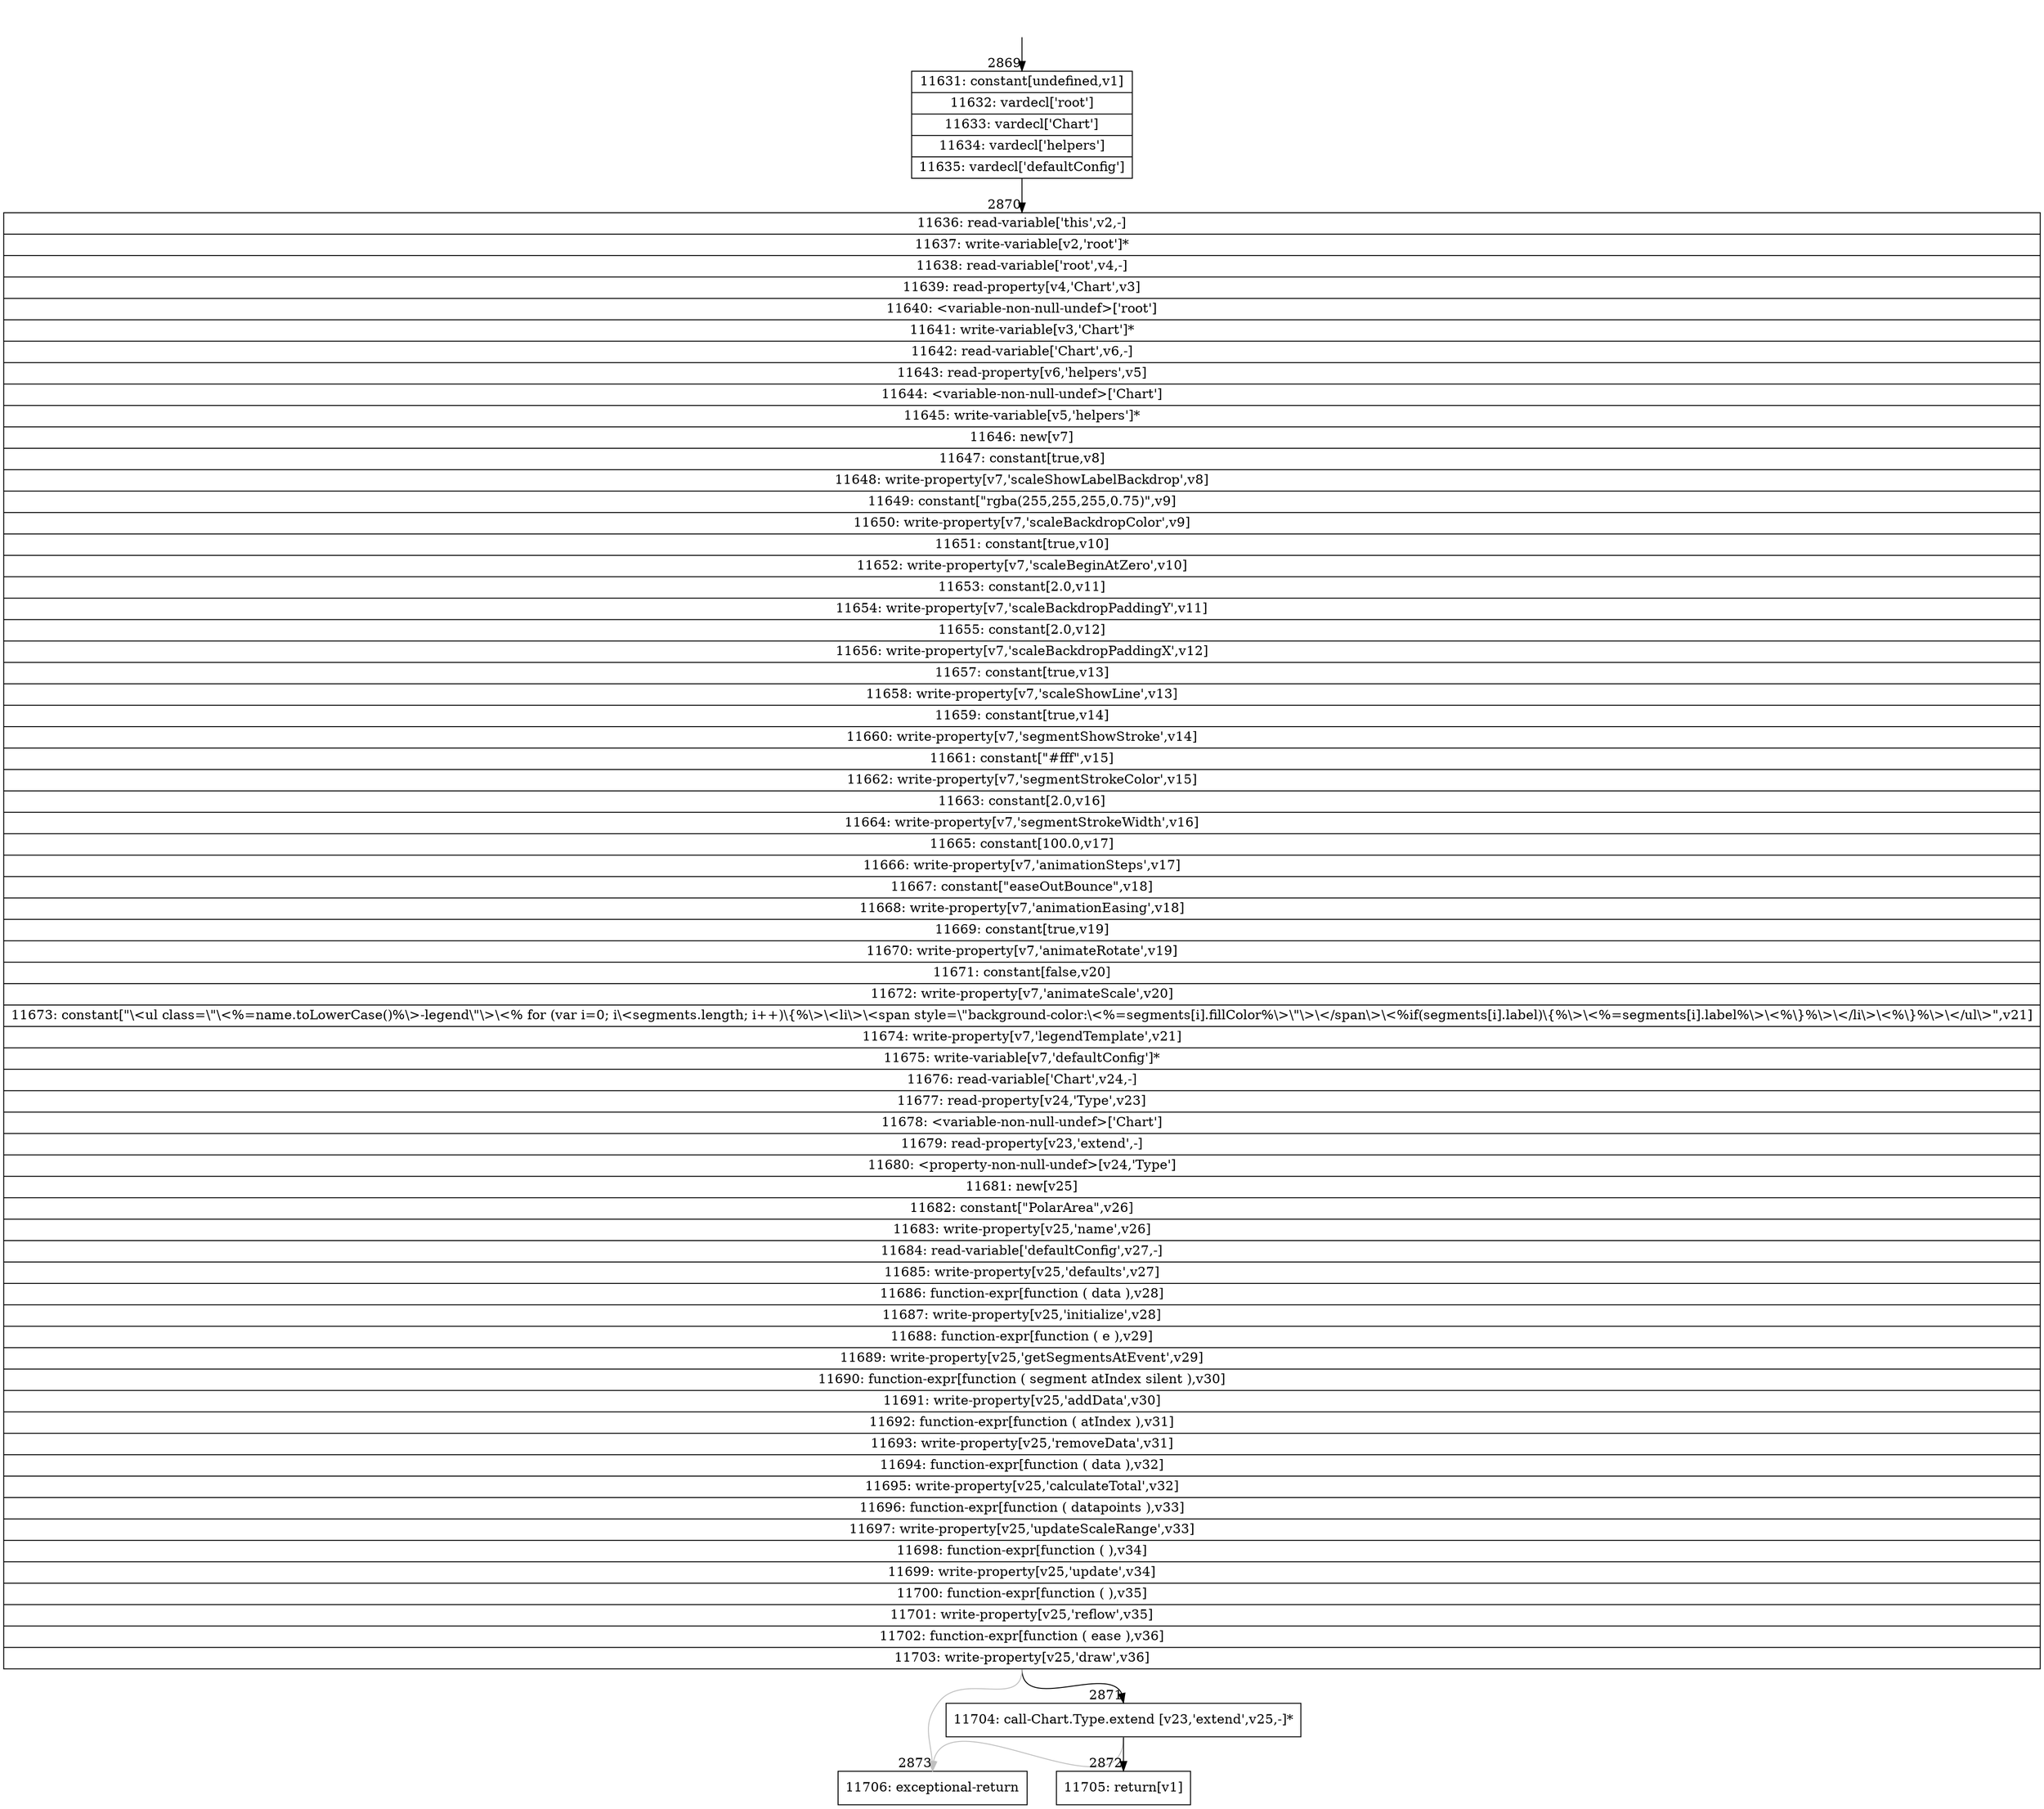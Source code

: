 digraph {
rankdir="TD"
BB_entry251[shape=none,label=""];
BB_entry251 -> BB2869 [tailport=s, headport=n, headlabel="    2869"]
BB2869 [shape=record label="{11631: constant[undefined,v1]|11632: vardecl['root']|11633: vardecl['Chart']|11634: vardecl['helpers']|11635: vardecl['defaultConfig']}" ] 
BB2869 -> BB2870 [tailport=s, headport=n, headlabel="      2870"]
BB2870 [shape=record label="{11636: read-variable['this',v2,-]|11637: write-variable[v2,'root']*|11638: read-variable['root',v4,-]|11639: read-property[v4,'Chart',v3]|11640: \<variable-non-null-undef\>['root']|11641: write-variable[v3,'Chart']*|11642: read-variable['Chart',v6,-]|11643: read-property[v6,'helpers',v5]|11644: \<variable-non-null-undef\>['Chart']|11645: write-variable[v5,'helpers']*|11646: new[v7]|11647: constant[true,v8]|11648: write-property[v7,'scaleShowLabelBackdrop',v8]|11649: constant[\"rgba(255,255,255,0.75)\",v9]|11650: write-property[v7,'scaleBackdropColor',v9]|11651: constant[true,v10]|11652: write-property[v7,'scaleBeginAtZero',v10]|11653: constant[2.0,v11]|11654: write-property[v7,'scaleBackdropPaddingY',v11]|11655: constant[2.0,v12]|11656: write-property[v7,'scaleBackdropPaddingX',v12]|11657: constant[true,v13]|11658: write-property[v7,'scaleShowLine',v13]|11659: constant[true,v14]|11660: write-property[v7,'segmentShowStroke',v14]|11661: constant[\"#fff\",v15]|11662: write-property[v7,'segmentStrokeColor',v15]|11663: constant[2.0,v16]|11664: write-property[v7,'segmentStrokeWidth',v16]|11665: constant[100.0,v17]|11666: write-property[v7,'animationSteps',v17]|11667: constant[\"easeOutBounce\",v18]|11668: write-property[v7,'animationEasing',v18]|11669: constant[true,v19]|11670: write-property[v7,'animateRotate',v19]|11671: constant[false,v20]|11672: write-property[v7,'animateScale',v20]|11673: constant[\"\\\<ul class=\\\"\\\<%=name.toLowerCase()%\\\>-legend\\\"\\\>\\\<% for (var i=0; i\\\<segments.length; i++)\\\{%\\\>\\\<li\\\>\\\<span style=\\\"background-color:\\\<%=segments[i].fillColor%\\\>\\\"\\\>\\\</span\\\>\\\<%if(segments[i].label)\\\{%\\\>\\\<%=segments[i].label%\\\>\\\<%\\\}%\\\>\\\</li\\\>\\\<%\\\}%\\\>\\\</ul\\\>\",v21]|11674: write-property[v7,'legendTemplate',v21]|11675: write-variable[v7,'defaultConfig']*|11676: read-variable['Chart',v24,-]|11677: read-property[v24,'Type',v23]|11678: \<variable-non-null-undef\>['Chart']|11679: read-property[v23,'extend',-]|11680: \<property-non-null-undef\>[v24,'Type']|11681: new[v25]|11682: constant[\"PolarArea\",v26]|11683: write-property[v25,'name',v26]|11684: read-variable['defaultConfig',v27,-]|11685: write-property[v25,'defaults',v27]|11686: function-expr[function ( data ),v28]|11687: write-property[v25,'initialize',v28]|11688: function-expr[function ( e ),v29]|11689: write-property[v25,'getSegmentsAtEvent',v29]|11690: function-expr[function ( segment atIndex silent ),v30]|11691: write-property[v25,'addData',v30]|11692: function-expr[function ( atIndex ),v31]|11693: write-property[v25,'removeData',v31]|11694: function-expr[function ( data ),v32]|11695: write-property[v25,'calculateTotal',v32]|11696: function-expr[function ( datapoints ),v33]|11697: write-property[v25,'updateScaleRange',v33]|11698: function-expr[function ( ),v34]|11699: write-property[v25,'update',v34]|11700: function-expr[function ( ),v35]|11701: write-property[v25,'reflow',v35]|11702: function-expr[function ( ease ),v36]|11703: write-property[v25,'draw',v36]}" ] 
BB2870 -> BB2871 [tailport=s, headport=n, headlabel="      2871"]
BB2870 -> BB2873 [tailport=s, headport=n, color=gray, headlabel="      2873"]
BB2871 [shape=record label="{11704: call-Chart.Type.extend [v23,'extend',v25,-]*}" ] 
BB2871 -> BB2872 [tailport=s, headport=n, headlabel="      2872"]
BB2871 -> BB2873 [tailport=s, headport=n, color=gray]
BB2872 [shape=record label="{11705: return[v1]}" ] 
BB2873 [shape=record label="{11706: exceptional-return}" ] 
//#$~ 3130
}
